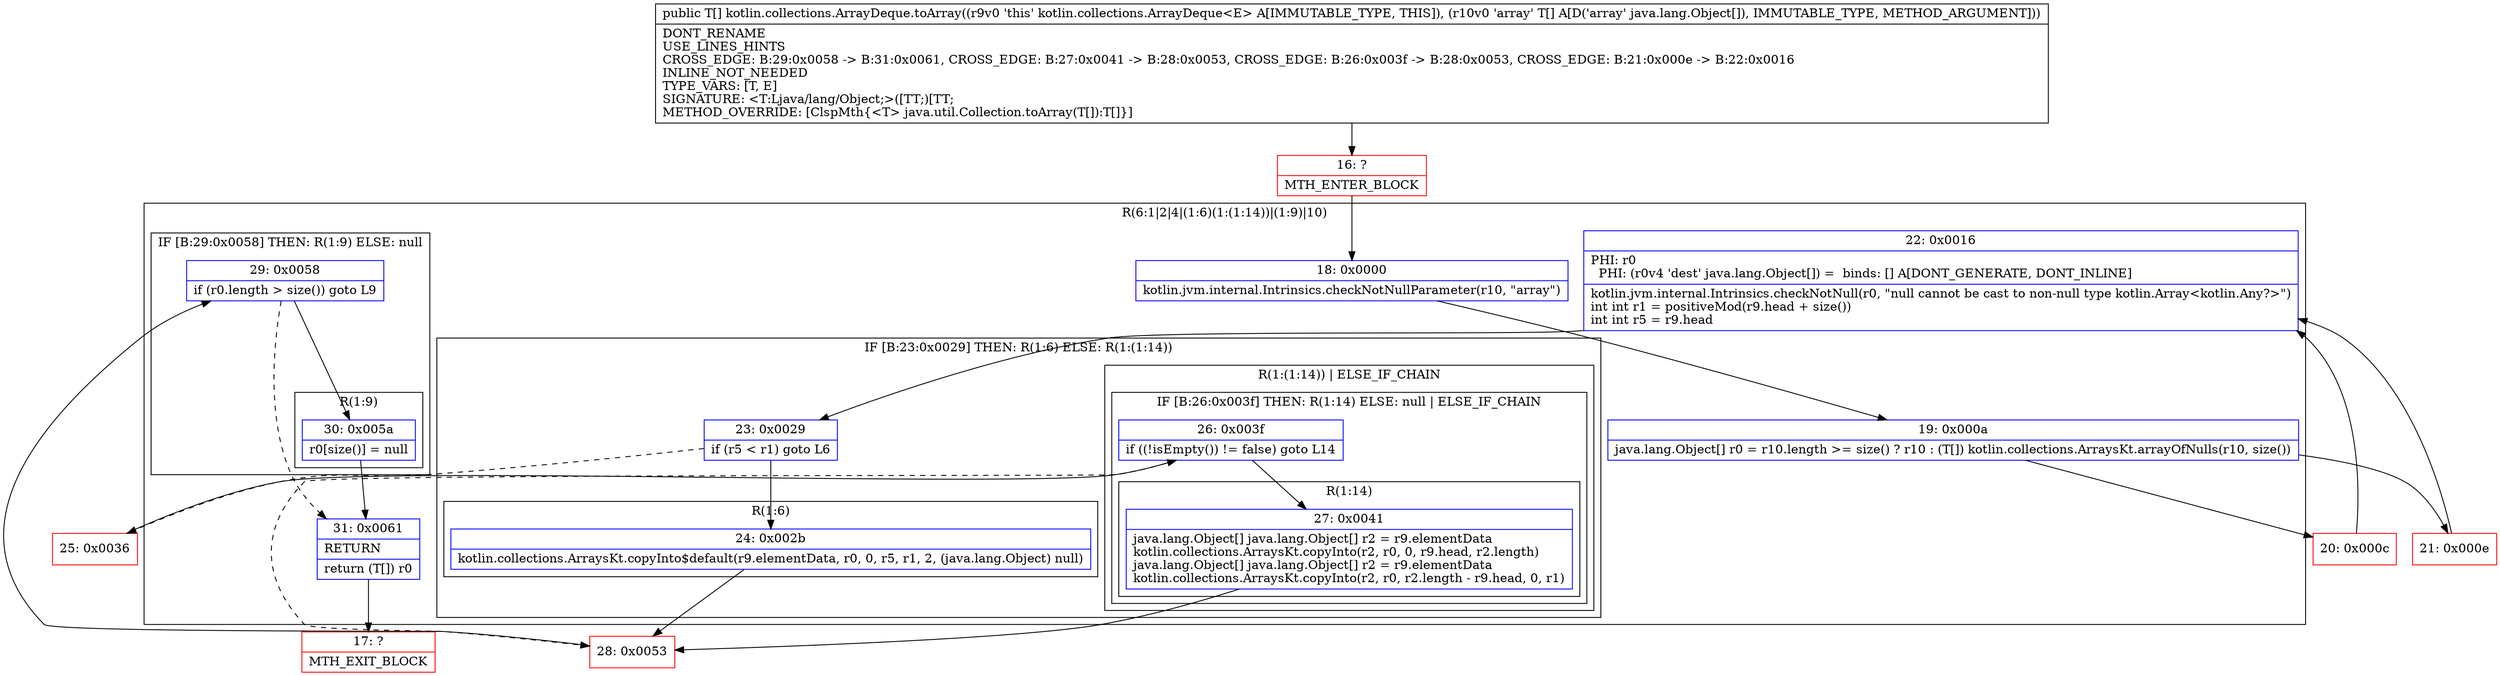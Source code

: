 digraph "CFG forkotlin.collections.ArrayDeque.toArray([Ljava\/lang\/Object;)[Ljava\/lang\/Object;" {
subgraph cluster_Region_1113699126 {
label = "R(6:1|2|4|(1:6)(1:(1:14))|(1:9)|10)";
node [shape=record,color=blue];
Node_18 [shape=record,label="{18\:\ 0x0000|kotlin.jvm.internal.Intrinsics.checkNotNullParameter(r10, \"array\")\l}"];
Node_19 [shape=record,label="{19\:\ 0x000a|java.lang.Object[] r0 = r10.length \>= size() ? r10 : (T[]) kotlin.collections.ArraysKt.arrayOfNulls(r10, size())\l}"];
Node_22 [shape=record,label="{22\:\ 0x0016|PHI: r0 \l  PHI: (r0v4 'dest' java.lang.Object[]) =  binds: [] A[DONT_GENERATE, DONT_INLINE]\l|kotlin.jvm.internal.Intrinsics.checkNotNull(r0, \"null cannot be cast to non\-null type kotlin.Array\<kotlin.Any?\>\")\lint int r1 = positiveMod(r9.head + size())\lint int r5 = r9.head\l}"];
subgraph cluster_IfRegion_109665061 {
label = "IF [B:23:0x0029] THEN: R(1:6) ELSE: R(1:(1:14))";
node [shape=record,color=blue];
Node_23 [shape=record,label="{23\:\ 0x0029|if (r5 \< r1) goto L6\l}"];
subgraph cluster_Region_546827136 {
label = "R(1:6)";
node [shape=record,color=blue];
Node_24 [shape=record,label="{24\:\ 0x002b|kotlin.collections.ArraysKt.copyInto$default(r9.elementData, r0, 0, r5, r1, 2, (java.lang.Object) null)\l}"];
}
subgraph cluster_Region_1459468823 {
label = "R(1:(1:14)) | ELSE_IF_CHAIN\l";
node [shape=record,color=blue];
subgraph cluster_IfRegion_382607826 {
label = "IF [B:26:0x003f] THEN: R(1:14) ELSE: null | ELSE_IF_CHAIN\l";
node [shape=record,color=blue];
Node_26 [shape=record,label="{26\:\ 0x003f|if ((!isEmpty()) != false) goto L14\l}"];
subgraph cluster_Region_585770881 {
label = "R(1:14)";
node [shape=record,color=blue];
Node_27 [shape=record,label="{27\:\ 0x0041|java.lang.Object[] java.lang.Object[] r2 = r9.elementData\lkotlin.collections.ArraysKt.copyInto(r2, r0, 0, r9.head, r2.length)\ljava.lang.Object[] java.lang.Object[] r2 = r9.elementData\lkotlin.collections.ArraysKt.copyInto(r2, r0, r2.length \- r9.head, 0, r1)\l}"];
}
}
}
}
subgraph cluster_IfRegion_1458215325 {
label = "IF [B:29:0x0058] THEN: R(1:9) ELSE: null";
node [shape=record,color=blue];
Node_29 [shape=record,label="{29\:\ 0x0058|if (r0.length \> size()) goto L9\l}"];
subgraph cluster_Region_433944693 {
label = "R(1:9)";
node [shape=record,color=blue];
Node_30 [shape=record,label="{30\:\ 0x005a|r0[size()] = null\l}"];
}
}
Node_31 [shape=record,label="{31\:\ 0x0061|RETURN\l|return (T[]) r0\l}"];
}
Node_16 [shape=record,color=red,label="{16\:\ ?|MTH_ENTER_BLOCK\l}"];
Node_20 [shape=record,color=red,label="{20\:\ 0x000c}"];
Node_28 [shape=record,color=red,label="{28\:\ 0x0053}"];
Node_17 [shape=record,color=red,label="{17\:\ ?|MTH_EXIT_BLOCK\l}"];
Node_25 [shape=record,color=red,label="{25\:\ 0x0036}"];
Node_21 [shape=record,color=red,label="{21\:\ 0x000e}"];
MethodNode[shape=record,label="{public T[] kotlin.collections.ArrayDeque.toArray((r9v0 'this' kotlin.collections.ArrayDeque\<E\> A[IMMUTABLE_TYPE, THIS]), (r10v0 'array' T[] A[D('array' java.lang.Object[]), IMMUTABLE_TYPE, METHOD_ARGUMENT]))  | DONT_RENAME\lUSE_LINES_HINTS\lCROSS_EDGE: B:29:0x0058 \-\> B:31:0x0061, CROSS_EDGE: B:27:0x0041 \-\> B:28:0x0053, CROSS_EDGE: B:26:0x003f \-\> B:28:0x0053, CROSS_EDGE: B:21:0x000e \-\> B:22:0x0016\lINLINE_NOT_NEEDED\lTYPE_VARS: [T, E]\lSIGNATURE: \<T:Ljava\/lang\/Object;\>([TT;)[TT;\lMETHOD_OVERRIDE: [ClspMth\{\<T\> java.util.Collection.toArray(T[]):T[]\}]\l}"];
MethodNode -> Node_16;Node_18 -> Node_19;
Node_19 -> Node_20;
Node_19 -> Node_21;
Node_22 -> Node_23;
Node_23 -> Node_24;
Node_23 -> Node_25[style=dashed];
Node_24 -> Node_28;
Node_26 -> Node_27;
Node_26 -> Node_28[style=dashed];
Node_27 -> Node_28;
Node_29 -> Node_30;
Node_29 -> Node_31[style=dashed];
Node_30 -> Node_31;
Node_31 -> Node_17;
Node_16 -> Node_18;
Node_20 -> Node_22;
Node_28 -> Node_29;
Node_25 -> Node_26;
Node_21 -> Node_22;
}

